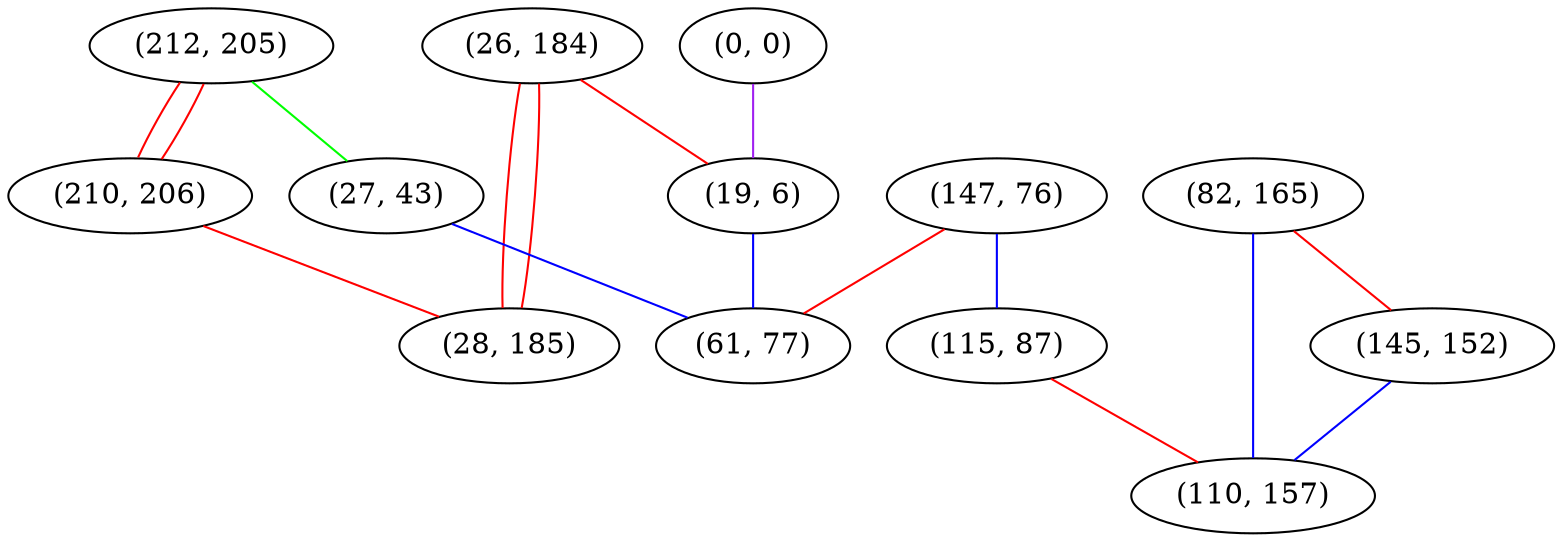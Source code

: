 graph "" {
"(212, 205)";
"(26, 184)";
"(0, 0)";
"(19, 6)";
"(82, 165)";
"(210, 206)";
"(145, 152)";
"(147, 76)";
"(27, 43)";
"(115, 87)";
"(28, 185)";
"(110, 157)";
"(61, 77)";
"(212, 205)" -- "(210, 206)"  [color=red, key=0, weight=1];
"(212, 205)" -- "(210, 206)"  [color=red, key=1, weight=1];
"(212, 205)" -- "(27, 43)"  [color=green, key=0, weight=2];
"(26, 184)" -- "(28, 185)"  [color=red, key=0, weight=1];
"(26, 184)" -- "(28, 185)"  [color=red, key=1, weight=1];
"(26, 184)" -- "(19, 6)"  [color=red, key=0, weight=1];
"(0, 0)" -- "(19, 6)"  [color=purple, key=0, weight=4];
"(19, 6)" -- "(61, 77)"  [color=blue, key=0, weight=3];
"(82, 165)" -- "(145, 152)"  [color=red, key=0, weight=1];
"(82, 165)" -- "(110, 157)"  [color=blue, key=0, weight=3];
"(210, 206)" -- "(28, 185)"  [color=red, key=0, weight=1];
"(145, 152)" -- "(110, 157)"  [color=blue, key=0, weight=3];
"(147, 76)" -- "(115, 87)"  [color=blue, key=0, weight=3];
"(147, 76)" -- "(61, 77)"  [color=red, key=0, weight=1];
"(27, 43)" -- "(61, 77)"  [color=blue, key=0, weight=3];
"(115, 87)" -- "(110, 157)"  [color=red, key=0, weight=1];
}
